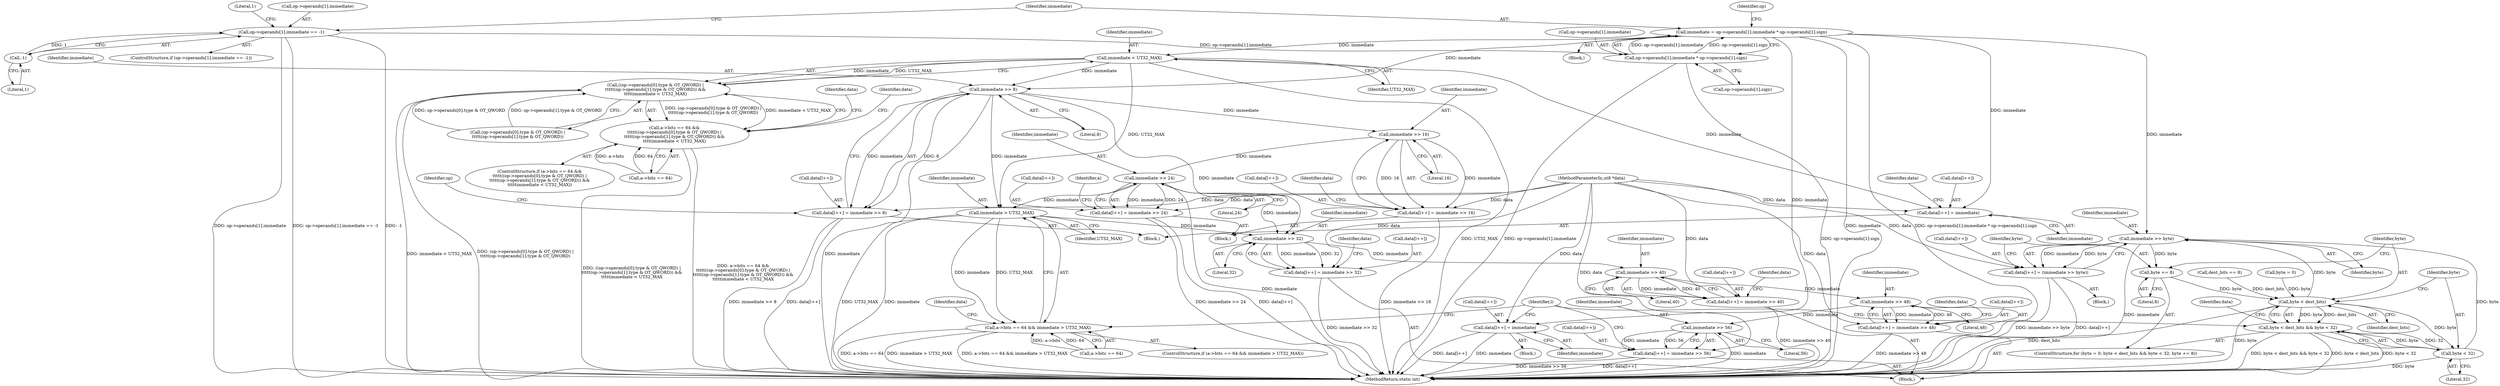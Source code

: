digraph "0_radare2_f17bfd9f1da05f30f23a4dd05e9d2363e1406948@API" {
"1000170" [label="(Call,immediate = op->operands[1].immediate * op->operands[1].sign)"];
"1000172" [label="(Call,op->operands[1].immediate * op->operands[1].sign)"];
"1000156" [label="(Call,op->operands[1].immediate == -1)"];
"1000164" [label="(Call,-1)"];
"1000335" [label="(Call,data[l++] = immediate)"];
"1000370" [label="(Call,immediate < UT32_MAX)"];
"1000350" [label="(Call,((op->operands[0].type & OT_QWORD) |\n\t\t\t\t\t(op->operands[1].type & OT_QWORD)) &&\n\t\t\t\t\timmediate < UT32_MAX)"];
"1000344" [label="(Call,a->bits == 64 &&\n\t\t\t\t\t((op->operands[0].type & OT_QWORD) |\n\t\t\t\t\t(op->operands[1].type & OT_QWORD)) &&\n\t\t\t\t\timmediate < UT32_MAX)"];
"1000410" [label="(Call,data[l++] = immediate)"];
"1000421" [label="(Call,immediate >> 8)"];
"1000416" [label="(Call,data[l++] = immediate >> 8)"];
"1000441" [label="(Call,immediate >> 16)"];
"1000436" [label="(Call,data[l++] = immediate >> 16)"];
"1000449" [label="(Call,immediate >> 24)"];
"1000444" [label="(Call,data[l++] = immediate >> 24)"];
"1000459" [label="(Call,immediate > UT32_MAX)"];
"1000453" [label="(Call,a->bits == 64 && immediate > UT32_MAX)"];
"1000468" [label="(Call,immediate >> 32)"];
"1000463" [label="(Call,data[l++] = immediate >> 32)"];
"1000476" [label="(Call,immediate >> 40)"];
"1000471" [label="(Call,data[l++] = immediate >> 40)"];
"1000484" [label="(Call,immediate >> 48)"];
"1000479" [label="(Call,data[l++] = immediate >> 48)"];
"1000492" [label="(Call,immediate >> 56)"];
"1000487" [label="(Call,data[l++] = immediate >> 56)"];
"1001248" [label="(Call,immediate >> byte)"];
"1001239" [label="(Call,byte += 8)"];
"1001233" [label="(Call,byte < dest_bits)"];
"1001232" [label="(Call,byte < dest_bits && byte < 32)"];
"1001236" [label="(Call,byte < 32)"];
"1001243" [label="(Call,data[l++] = (immediate >> byte))"];
"1000430" [label="(Identifier,op)"];
"1000173" [label="(Call,op->operands[1].immediate)"];
"1000445" [label="(Call,data[l++])"];
"1000169" [label="(Literal,1)"];
"1000141" [label="(Block,)"];
"1001235" [label="(Identifier,dest_bits)"];
"1000343" [label="(ControlStructure,if (a->bits == 64 &&\n\t\t\t\t\t((op->operands[0].type & OT_QWORD) |\n\t\t\t\t\t(op->operands[1].type & OT_QWORD)) &&\n\t\t\t\t\timmediate < UT32_MAX))"];
"1000485" [label="(Identifier,immediate)"];
"1000156" [label="(Call,op->operands[1].immediate == -1)"];
"1000340" [label="(Identifier,immediate)"];
"1001236" [label="(Call,byte < 32)"];
"1000484" [label="(Call,immediate >> 48)"];
"1000410" [label="(Call,data[l++] = immediate)"];
"1001245" [label="(Identifier,data)"];
"1000487" [label="(Call,data[l++] = immediate >> 56)"];
"1000345" [label="(Call,a->bits == 64)"];
"1000417" [label="(Call,data[l++])"];
"1001241" [label="(Literal,8)"];
"1001234" [label="(Identifier,byte)"];
"1000351" [label="(Call,(op->operands[0].type & OT_QWORD) |\n\t\t\t\t\t(op->operands[1].type & OT_QWORD))"];
"1000157" [label="(Call,op->operands[1].immediate)"];
"1000461" [label="(Identifier,UT32_MAX)"];
"1000371" [label="(Identifier,immediate)"];
"1000460" [label="(Identifier,immediate)"];
"1001239" [label="(Call,byte += 8)"];
"1000335" [label="(Call,data[l++] = immediate)"];
"1000193" [label="(Identifier,op)"];
"1001242" [label="(Block,)"];
"1001233" [label="(Call,byte < dest_bits)"];
"1000456" [label="(Identifier,a)"];
"1000171" [label="(Identifier,immediate)"];
"1000320" [label="(Block,)"];
"1000463" [label="(Call,data[l++] = immediate >> 32)"];
"1000462" [label="(Block,)"];
"1000468" [label="(Call,immediate >> 32)"];
"1001249" [label="(Identifier,immediate)"];
"1000421" [label="(Call,immediate >> 8)"];
"1000465" [label="(Identifier,data)"];
"1000342" [label="(Block,)"];
"1000415" [label="(Identifier,immediate)"];
"1003219" [label="(Identifier,l)"];
"1000398" [label="(Identifier,data)"];
"1000416" [label="(Call,data[l++] = immediate >> 8)"];
"1000350" [label="(Call,((op->operands[0].type & OT_QWORD) |\n\t\t\t\t\t(op->operands[1].type & OT_QWORD)) &&\n\t\t\t\t\timmediate < UT32_MAX)"];
"1000437" [label="(Call,data[l++])"];
"1000472" [label="(Call,data[l++])"];
"1000452" [label="(ControlStructure,if (a->bits == 64 && immediate > UT32_MAX))"];
"1000344" [label="(Call,a->bits == 64 &&\n\t\t\t\t\t((op->operands[0].type & OT_QWORD) |\n\t\t\t\t\t(op->operands[1].type & OT_QWORD)) &&\n\t\t\t\t\timmediate < UT32_MAX)"];
"1000450" [label="(Identifier,immediate)"];
"1000370" [label="(Call,immediate < UT32_MAX)"];
"1000488" [label="(Call,data[l++])"];
"1001238" [label="(Literal,32)"];
"1000451" [label="(Literal,24)"];
"1000423" [label="(Literal,8)"];
"1000478" [label="(Literal,40)"];
"1001240" [label="(Identifier,byte)"];
"1000453" [label="(Call,a->bits == 64 && immediate > UT32_MAX)"];
"1000476" [label="(Call,immediate >> 40)"];
"1000336" [label="(Call,data[l++])"];
"1000454" [label="(Call,a->bits == 64)"];
"1000376" [label="(Identifier,data)"];
"1000680" [label="(Call,dest_bits == 8)"];
"1000446" [label="(Identifier,data)"];
"1000444" [label="(Call,data[l++] = immediate >> 24)"];
"1000418" [label="(Identifier,data)"];
"1003220" [label="(MethodReturn,static int)"];
"1000481" [label="(Identifier,data)"];
"1000422" [label="(Identifier,immediate)"];
"1000479" [label="(Call,data[l++] = immediate >> 48)"];
"1000372" [label="(Identifier,UT32_MAX)"];
"1001237" [label="(Identifier,byte)"];
"1000477" [label="(Identifier,immediate)"];
"1000170" [label="(Call,immediate = op->operands[1].immediate * op->operands[1].sign)"];
"1000449" [label="(Call,immediate >> 24)"];
"1000164" [label="(Call,-1)"];
"1000180" [label="(Call,op->operands[1].sign)"];
"1000471" [label="(Call,data[l++] = immediate >> 40)"];
"1001244" [label="(Call,data[l++])"];
"1000441" [label="(Call,immediate >> 16)"];
"1000493" [label="(Identifier,immediate)"];
"1001250" [label="(Identifier,byte)"];
"1000442" [label="(Identifier,immediate)"];
"1000411" [label="(Call,data[l++])"];
"1001248" [label="(Call,immediate >> byte)"];
"1000104" [label="(MethodParameterIn,ut8 *data)"];
"1000492" [label="(Call,immediate >> 56)"];
"1000172" [label="(Call,op->operands[1].immediate * op->operands[1].sign)"];
"1000155" [label="(ControlStructure,if (op->operands[1].immediate == -1))"];
"1000470" [label="(Literal,32)"];
"1000443" [label="(Literal,16)"];
"1001243" [label="(Call,data[l++] = (immediate >> byte))"];
"1000464" [label="(Call,data[l++])"];
"1000480" [label="(Call,data[l++])"];
"1001232" [label="(Call,byte < dest_bits && byte < 32)"];
"1000165" [label="(Literal,1)"];
"1000436" [label="(Call,data[l++] = immediate >> 16)"];
"1001229" [label="(Call,byte = 0)"];
"1000435" [label="(Block,)"];
"1000473" [label="(Identifier,data)"];
"1000459" [label="(Call,immediate > UT32_MAX)"];
"1001228" [label="(ControlStructure,for (byte = 0; byte < dest_bits && byte < 32; byte += 8))"];
"1000469" [label="(Identifier,immediate)"];
"1000486" [label="(Literal,48)"];
"1000489" [label="(Identifier,data)"];
"1000494" [label="(Literal,56)"];
"1000170" -> "1000141"  [label="AST: "];
"1000170" -> "1000172"  [label="CFG: "];
"1000171" -> "1000170"  [label="AST: "];
"1000172" -> "1000170"  [label="AST: "];
"1000193" -> "1000170"  [label="CFG: "];
"1000170" -> "1003220"  [label="DDG: op->operands[1].immediate * op->operands[1].sign"];
"1000170" -> "1003220"  [label="DDG: immediate"];
"1000172" -> "1000170"  [label="DDG: op->operands[1].immediate"];
"1000172" -> "1000170"  [label="DDG: op->operands[1].sign"];
"1000170" -> "1000335"  [label="DDG: immediate"];
"1000170" -> "1000370"  [label="DDG: immediate"];
"1000170" -> "1000410"  [label="DDG: immediate"];
"1000170" -> "1000421"  [label="DDG: immediate"];
"1000170" -> "1001248"  [label="DDG: immediate"];
"1000172" -> "1000180"  [label="CFG: "];
"1000173" -> "1000172"  [label="AST: "];
"1000180" -> "1000172"  [label="AST: "];
"1000172" -> "1003220"  [label="DDG: op->operands[1].sign"];
"1000172" -> "1003220"  [label="DDG: op->operands[1].immediate"];
"1000156" -> "1000172"  [label="DDG: op->operands[1].immediate"];
"1000156" -> "1000155"  [label="AST: "];
"1000156" -> "1000164"  [label="CFG: "];
"1000157" -> "1000156"  [label="AST: "];
"1000164" -> "1000156"  [label="AST: "];
"1000169" -> "1000156"  [label="CFG: "];
"1000171" -> "1000156"  [label="CFG: "];
"1000156" -> "1003220"  [label="DDG: -1"];
"1000156" -> "1003220"  [label="DDG: op->operands[1].immediate"];
"1000156" -> "1003220"  [label="DDG: op->operands[1].immediate == -1"];
"1000164" -> "1000156"  [label="DDG: 1"];
"1000164" -> "1000165"  [label="CFG: "];
"1000165" -> "1000164"  [label="AST: "];
"1000335" -> "1000320"  [label="AST: "];
"1000335" -> "1000340"  [label="CFG: "];
"1000336" -> "1000335"  [label="AST: "];
"1000340" -> "1000335"  [label="AST: "];
"1003219" -> "1000335"  [label="CFG: "];
"1000335" -> "1003220"  [label="DDG: data[l++]"];
"1000335" -> "1003220"  [label="DDG: immediate"];
"1000104" -> "1000335"  [label="DDG: data"];
"1000370" -> "1000350"  [label="AST: "];
"1000370" -> "1000372"  [label="CFG: "];
"1000371" -> "1000370"  [label="AST: "];
"1000372" -> "1000370"  [label="AST: "];
"1000350" -> "1000370"  [label="CFG: "];
"1000370" -> "1003220"  [label="DDG: UT32_MAX"];
"1000370" -> "1000350"  [label="DDG: immediate"];
"1000370" -> "1000350"  [label="DDG: UT32_MAX"];
"1000370" -> "1000410"  [label="DDG: immediate"];
"1000370" -> "1000421"  [label="DDG: immediate"];
"1000370" -> "1000459"  [label="DDG: UT32_MAX"];
"1000350" -> "1000344"  [label="AST: "];
"1000350" -> "1000351"  [label="CFG: "];
"1000351" -> "1000350"  [label="AST: "];
"1000344" -> "1000350"  [label="CFG: "];
"1000350" -> "1003220"  [label="DDG: (op->operands[0].type & OT_QWORD) |\n\t\t\t\t\t(op->operands[1].type & OT_QWORD)"];
"1000350" -> "1003220"  [label="DDG: immediate < UT32_MAX"];
"1000350" -> "1000344"  [label="DDG: (op->operands[0].type & OT_QWORD) |\n\t\t\t\t\t(op->operands[1].type & OT_QWORD)"];
"1000350" -> "1000344"  [label="DDG: immediate < UT32_MAX"];
"1000351" -> "1000350"  [label="DDG: op->operands[0].type & OT_QWORD"];
"1000351" -> "1000350"  [label="DDG: op->operands[1].type & OT_QWORD"];
"1000344" -> "1000343"  [label="AST: "];
"1000344" -> "1000345"  [label="CFG: "];
"1000345" -> "1000344"  [label="AST: "];
"1000376" -> "1000344"  [label="CFG: "];
"1000398" -> "1000344"  [label="CFG: "];
"1000344" -> "1003220"  [label="DDG: a->bits == 64 &&\n\t\t\t\t\t((op->operands[0].type & OT_QWORD) |\n\t\t\t\t\t(op->operands[1].type & OT_QWORD)) &&\n\t\t\t\t\timmediate < UT32_MAX"];
"1000344" -> "1003220"  [label="DDG: ((op->operands[0].type & OT_QWORD) |\n\t\t\t\t\t(op->operands[1].type & OT_QWORD)) &&\n\t\t\t\t\timmediate < UT32_MAX"];
"1000345" -> "1000344"  [label="DDG: a->bits"];
"1000345" -> "1000344"  [label="DDG: 64"];
"1000410" -> "1000342"  [label="AST: "];
"1000410" -> "1000415"  [label="CFG: "];
"1000411" -> "1000410"  [label="AST: "];
"1000415" -> "1000410"  [label="AST: "];
"1000418" -> "1000410"  [label="CFG: "];
"1000104" -> "1000410"  [label="DDG: data"];
"1000421" -> "1000416"  [label="AST: "];
"1000421" -> "1000423"  [label="CFG: "];
"1000422" -> "1000421"  [label="AST: "];
"1000423" -> "1000421"  [label="AST: "];
"1000416" -> "1000421"  [label="CFG: "];
"1000421" -> "1003220"  [label="DDG: immediate"];
"1000421" -> "1000416"  [label="DDG: immediate"];
"1000421" -> "1000416"  [label="DDG: 8"];
"1000421" -> "1000441"  [label="DDG: immediate"];
"1000421" -> "1000459"  [label="DDG: immediate"];
"1000421" -> "1000468"  [label="DDG: immediate"];
"1000416" -> "1000342"  [label="AST: "];
"1000417" -> "1000416"  [label="AST: "];
"1000430" -> "1000416"  [label="CFG: "];
"1000416" -> "1003220"  [label="DDG: data[l++]"];
"1000416" -> "1003220"  [label="DDG: immediate >> 8"];
"1000104" -> "1000416"  [label="DDG: data"];
"1000441" -> "1000436"  [label="AST: "];
"1000441" -> "1000443"  [label="CFG: "];
"1000442" -> "1000441"  [label="AST: "];
"1000443" -> "1000441"  [label="AST: "];
"1000436" -> "1000441"  [label="CFG: "];
"1000441" -> "1000436"  [label="DDG: immediate"];
"1000441" -> "1000436"  [label="DDG: 16"];
"1000441" -> "1000449"  [label="DDG: immediate"];
"1000436" -> "1000435"  [label="AST: "];
"1000437" -> "1000436"  [label="AST: "];
"1000446" -> "1000436"  [label="CFG: "];
"1000436" -> "1003220"  [label="DDG: immediate >> 16"];
"1000104" -> "1000436"  [label="DDG: data"];
"1000449" -> "1000444"  [label="AST: "];
"1000449" -> "1000451"  [label="CFG: "];
"1000450" -> "1000449"  [label="AST: "];
"1000451" -> "1000449"  [label="AST: "];
"1000444" -> "1000449"  [label="CFG: "];
"1000449" -> "1003220"  [label="DDG: immediate"];
"1000449" -> "1000444"  [label="DDG: immediate"];
"1000449" -> "1000444"  [label="DDG: 24"];
"1000449" -> "1000459"  [label="DDG: immediate"];
"1000449" -> "1000468"  [label="DDG: immediate"];
"1000444" -> "1000435"  [label="AST: "];
"1000445" -> "1000444"  [label="AST: "];
"1000456" -> "1000444"  [label="CFG: "];
"1000444" -> "1003220"  [label="DDG: immediate >> 24"];
"1000444" -> "1003220"  [label="DDG: data[l++]"];
"1000104" -> "1000444"  [label="DDG: data"];
"1000459" -> "1000453"  [label="AST: "];
"1000459" -> "1000461"  [label="CFG: "];
"1000460" -> "1000459"  [label="AST: "];
"1000461" -> "1000459"  [label="AST: "];
"1000453" -> "1000459"  [label="CFG: "];
"1000459" -> "1003220"  [label="DDG: immediate"];
"1000459" -> "1003220"  [label="DDG: UT32_MAX"];
"1000459" -> "1000453"  [label="DDG: immediate"];
"1000459" -> "1000453"  [label="DDG: UT32_MAX"];
"1000459" -> "1000468"  [label="DDG: immediate"];
"1000453" -> "1000452"  [label="AST: "];
"1000453" -> "1000454"  [label="CFG: "];
"1000454" -> "1000453"  [label="AST: "];
"1000465" -> "1000453"  [label="CFG: "];
"1003219" -> "1000453"  [label="CFG: "];
"1000453" -> "1003220"  [label="DDG: immediate > UT32_MAX"];
"1000453" -> "1003220"  [label="DDG: a->bits == 64 && immediate > UT32_MAX"];
"1000453" -> "1003220"  [label="DDG: a->bits == 64"];
"1000454" -> "1000453"  [label="DDG: a->bits"];
"1000454" -> "1000453"  [label="DDG: 64"];
"1000468" -> "1000463"  [label="AST: "];
"1000468" -> "1000470"  [label="CFG: "];
"1000469" -> "1000468"  [label="AST: "];
"1000470" -> "1000468"  [label="AST: "];
"1000463" -> "1000468"  [label="CFG: "];
"1000468" -> "1000463"  [label="DDG: immediate"];
"1000468" -> "1000463"  [label="DDG: 32"];
"1000468" -> "1000476"  [label="DDG: immediate"];
"1000463" -> "1000462"  [label="AST: "];
"1000464" -> "1000463"  [label="AST: "];
"1000473" -> "1000463"  [label="CFG: "];
"1000463" -> "1003220"  [label="DDG: immediate >> 32"];
"1000104" -> "1000463"  [label="DDG: data"];
"1000476" -> "1000471"  [label="AST: "];
"1000476" -> "1000478"  [label="CFG: "];
"1000477" -> "1000476"  [label="AST: "];
"1000478" -> "1000476"  [label="AST: "];
"1000471" -> "1000476"  [label="CFG: "];
"1000476" -> "1000471"  [label="DDG: immediate"];
"1000476" -> "1000471"  [label="DDG: 40"];
"1000476" -> "1000484"  [label="DDG: immediate"];
"1000471" -> "1000462"  [label="AST: "];
"1000472" -> "1000471"  [label="AST: "];
"1000481" -> "1000471"  [label="CFG: "];
"1000471" -> "1003220"  [label="DDG: immediate >> 40"];
"1000104" -> "1000471"  [label="DDG: data"];
"1000484" -> "1000479"  [label="AST: "];
"1000484" -> "1000486"  [label="CFG: "];
"1000485" -> "1000484"  [label="AST: "];
"1000486" -> "1000484"  [label="AST: "];
"1000479" -> "1000484"  [label="CFG: "];
"1000484" -> "1000479"  [label="DDG: immediate"];
"1000484" -> "1000479"  [label="DDG: 48"];
"1000484" -> "1000492"  [label="DDG: immediate"];
"1000479" -> "1000462"  [label="AST: "];
"1000480" -> "1000479"  [label="AST: "];
"1000489" -> "1000479"  [label="CFG: "];
"1000479" -> "1003220"  [label="DDG: immediate >> 48"];
"1000104" -> "1000479"  [label="DDG: data"];
"1000492" -> "1000487"  [label="AST: "];
"1000492" -> "1000494"  [label="CFG: "];
"1000493" -> "1000492"  [label="AST: "];
"1000494" -> "1000492"  [label="AST: "];
"1000487" -> "1000492"  [label="CFG: "];
"1000492" -> "1003220"  [label="DDG: immediate"];
"1000492" -> "1000487"  [label="DDG: immediate"];
"1000492" -> "1000487"  [label="DDG: 56"];
"1000487" -> "1000462"  [label="AST: "];
"1000488" -> "1000487"  [label="AST: "];
"1003219" -> "1000487"  [label="CFG: "];
"1000487" -> "1003220"  [label="DDG: data[l++]"];
"1000487" -> "1003220"  [label="DDG: immediate >> 56"];
"1000104" -> "1000487"  [label="DDG: data"];
"1001248" -> "1001243"  [label="AST: "];
"1001248" -> "1001250"  [label="CFG: "];
"1001249" -> "1001248"  [label="AST: "];
"1001250" -> "1001248"  [label="AST: "];
"1001243" -> "1001248"  [label="CFG: "];
"1001248" -> "1003220"  [label="DDG: immediate"];
"1001248" -> "1001239"  [label="DDG: byte"];
"1001248" -> "1001243"  [label="DDG: immediate"];
"1001248" -> "1001243"  [label="DDG: byte"];
"1001236" -> "1001248"  [label="DDG: byte"];
"1001233" -> "1001248"  [label="DDG: byte"];
"1001239" -> "1001228"  [label="AST: "];
"1001239" -> "1001241"  [label="CFG: "];
"1001240" -> "1001239"  [label="AST: "];
"1001241" -> "1001239"  [label="AST: "];
"1001234" -> "1001239"  [label="CFG: "];
"1001239" -> "1001233"  [label="DDG: byte"];
"1001233" -> "1001232"  [label="AST: "];
"1001233" -> "1001235"  [label="CFG: "];
"1001234" -> "1001233"  [label="AST: "];
"1001235" -> "1001233"  [label="AST: "];
"1001237" -> "1001233"  [label="CFG: "];
"1001232" -> "1001233"  [label="CFG: "];
"1001233" -> "1003220"  [label="DDG: dest_bits"];
"1001233" -> "1003220"  [label="DDG: byte"];
"1001233" -> "1001232"  [label="DDG: byte"];
"1001233" -> "1001232"  [label="DDG: dest_bits"];
"1001229" -> "1001233"  [label="DDG: byte"];
"1000680" -> "1001233"  [label="DDG: dest_bits"];
"1001233" -> "1001236"  [label="DDG: byte"];
"1001232" -> "1001228"  [label="AST: "];
"1001232" -> "1001236"  [label="CFG: "];
"1001236" -> "1001232"  [label="AST: "];
"1001245" -> "1001232"  [label="CFG: "];
"1003219" -> "1001232"  [label="CFG: "];
"1001232" -> "1003220"  [label="DDG: byte < dest_bits && byte < 32"];
"1001232" -> "1003220"  [label="DDG: byte < dest_bits"];
"1001232" -> "1003220"  [label="DDG: byte < 32"];
"1001236" -> "1001232"  [label="DDG: byte"];
"1001236" -> "1001232"  [label="DDG: 32"];
"1001236" -> "1001238"  [label="CFG: "];
"1001237" -> "1001236"  [label="AST: "];
"1001238" -> "1001236"  [label="AST: "];
"1001236" -> "1003220"  [label="DDG: byte"];
"1001243" -> "1001242"  [label="AST: "];
"1001244" -> "1001243"  [label="AST: "];
"1001240" -> "1001243"  [label="CFG: "];
"1001243" -> "1003220"  [label="DDG: data[l++]"];
"1001243" -> "1003220"  [label="DDG: immediate >> byte"];
"1000104" -> "1001243"  [label="DDG: data"];
}
